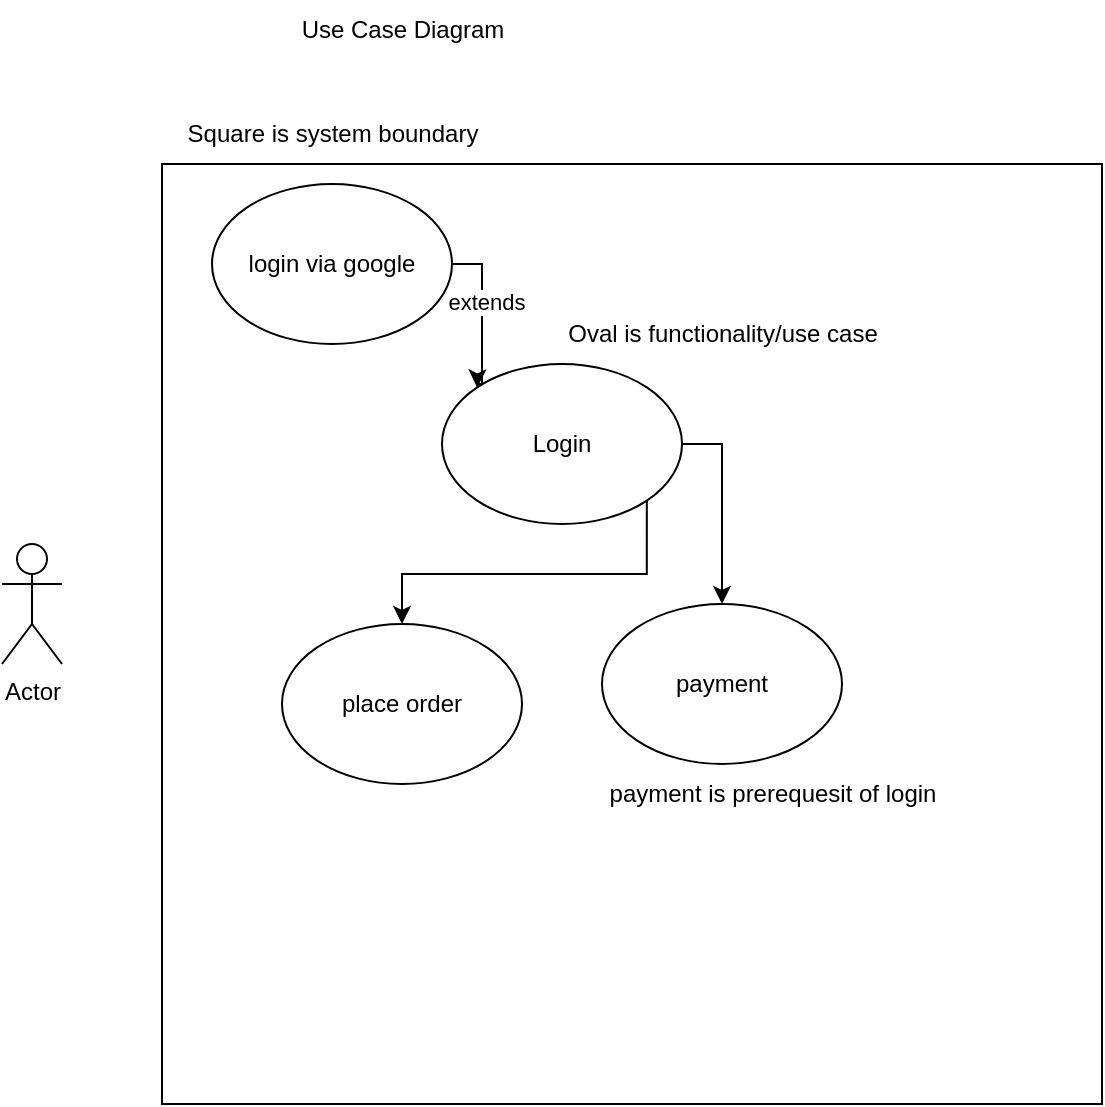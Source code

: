 <mxfile version="24.8.0">
  <diagram name="Page-1" id="z5d0A2VNeS4EK3z_tUZj">
    <mxGraphModel dx="984" dy="665" grid="1" gridSize="10" guides="1" tooltips="1" connect="1" arrows="1" fold="1" page="1" pageScale="1" pageWidth="827" pageHeight="1169" math="0" shadow="0">
      <root>
        <mxCell id="0" />
        <mxCell id="1" parent="0" />
        <mxCell id="zDQ8DOc2uUxxslQUTRjw-1" value="" style="whiteSpace=wrap;html=1;aspect=fixed;" vertex="1" parent="1">
          <mxGeometry x="160" y="160" width="470" height="470" as="geometry" />
        </mxCell>
        <mxCell id="zDQ8DOc2uUxxslQUTRjw-2" value="Square is system boundary" style="text;html=1;align=center;verticalAlign=middle;resizable=0;points=[];autosize=1;strokeColor=none;fillColor=none;" vertex="1" parent="1">
          <mxGeometry x="160" y="130" width="170" height="30" as="geometry" />
        </mxCell>
        <mxCell id="zDQ8DOc2uUxxslQUTRjw-9" style="edgeStyle=orthogonalEdgeStyle;rounded=0;orthogonalLoop=1;jettySize=auto;html=1;exitX=1;exitY=1;exitDx=0;exitDy=0;" edge="1" parent="1" source="zDQ8DOc2uUxxslQUTRjw-3" target="zDQ8DOc2uUxxslQUTRjw-8">
          <mxGeometry relative="1" as="geometry" />
        </mxCell>
        <mxCell id="zDQ8DOc2uUxxslQUTRjw-11" style="edgeStyle=orthogonalEdgeStyle;rounded=0;orthogonalLoop=1;jettySize=auto;html=1;exitX=1;exitY=0.5;exitDx=0;exitDy=0;entryX=0.5;entryY=0;entryDx=0;entryDy=0;" edge="1" parent="1" source="zDQ8DOc2uUxxslQUTRjw-3" target="zDQ8DOc2uUxxslQUTRjw-10">
          <mxGeometry relative="1" as="geometry" />
        </mxCell>
        <mxCell id="zDQ8DOc2uUxxslQUTRjw-3" value="Login" style="ellipse;whiteSpace=wrap;html=1;" vertex="1" parent="1">
          <mxGeometry x="300" y="260" width="120" height="80" as="geometry" />
        </mxCell>
        <mxCell id="zDQ8DOc2uUxxslQUTRjw-4" value="Oval is functionality/use case" style="text;html=1;align=center;verticalAlign=middle;resizable=0;points=[];autosize=1;strokeColor=none;fillColor=none;" vertex="1" parent="1">
          <mxGeometry x="350" y="230" width="180" height="30" as="geometry" />
        </mxCell>
        <mxCell id="zDQ8DOc2uUxxslQUTRjw-5" value="Actor" style="shape=umlActor;verticalLabelPosition=bottom;verticalAlign=top;html=1;outlineConnect=0;" vertex="1" parent="1">
          <mxGeometry x="80" y="350" width="30" height="60" as="geometry" />
        </mxCell>
        <mxCell id="zDQ8DOc2uUxxslQUTRjw-8" value="place order" style="ellipse;whiteSpace=wrap;html=1;" vertex="1" parent="1">
          <mxGeometry x="220" y="390" width="120" height="80" as="geometry" />
        </mxCell>
        <mxCell id="zDQ8DOc2uUxxslQUTRjw-10" value="payment" style="ellipse;whiteSpace=wrap;html=1;" vertex="1" parent="1">
          <mxGeometry x="380" y="380" width="120" height="80" as="geometry" />
        </mxCell>
        <mxCell id="zDQ8DOc2uUxxslQUTRjw-12" value="payment is prerequesit of login" style="text;html=1;align=center;verticalAlign=middle;resizable=0;points=[];autosize=1;strokeColor=none;fillColor=none;" vertex="1" parent="1">
          <mxGeometry x="370" y="460" width="190" height="30" as="geometry" />
        </mxCell>
        <mxCell id="zDQ8DOc2uUxxslQUTRjw-15" style="edgeStyle=orthogonalEdgeStyle;rounded=0;orthogonalLoop=1;jettySize=auto;html=1;exitX=1;exitY=0.5;exitDx=0;exitDy=0;entryX=0;entryY=0;entryDx=0;entryDy=0;" edge="1" parent="1" source="zDQ8DOc2uUxxslQUTRjw-13" target="zDQ8DOc2uUxxslQUTRjw-3">
          <mxGeometry relative="1" as="geometry">
            <Array as="points">
              <mxPoint x="320" y="210" />
              <mxPoint x="320" y="270" />
              <mxPoint x="318" y="270" />
            </Array>
          </mxGeometry>
        </mxCell>
        <mxCell id="zDQ8DOc2uUxxslQUTRjw-16" value="extends" style="edgeLabel;html=1;align=center;verticalAlign=middle;resizable=0;points=[];" vertex="1" connectable="0" parent="zDQ8DOc2uUxxslQUTRjw-15">
          <mxGeometry x="-0.147" y="2" relative="1" as="geometry">
            <mxPoint as="offset" />
          </mxGeometry>
        </mxCell>
        <mxCell id="zDQ8DOc2uUxxslQUTRjw-13" value="login via google" style="ellipse;whiteSpace=wrap;html=1;" vertex="1" parent="1">
          <mxGeometry x="185" y="170" width="120" height="80" as="geometry" />
        </mxCell>
        <mxCell id="zDQ8DOc2uUxxslQUTRjw-17" value="Use Case Diagram" style="text;html=1;align=center;verticalAlign=middle;resizable=0;points=[];autosize=1;strokeColor=none;fillColor=none;" vertex="1" parent="1">
          <mxGeometry x="220" y="78" width="120" height="30" as="geometry" />
        </mxCell>
      </root>
    </mxGraphModel>
  </diagram>
</mxfile>
